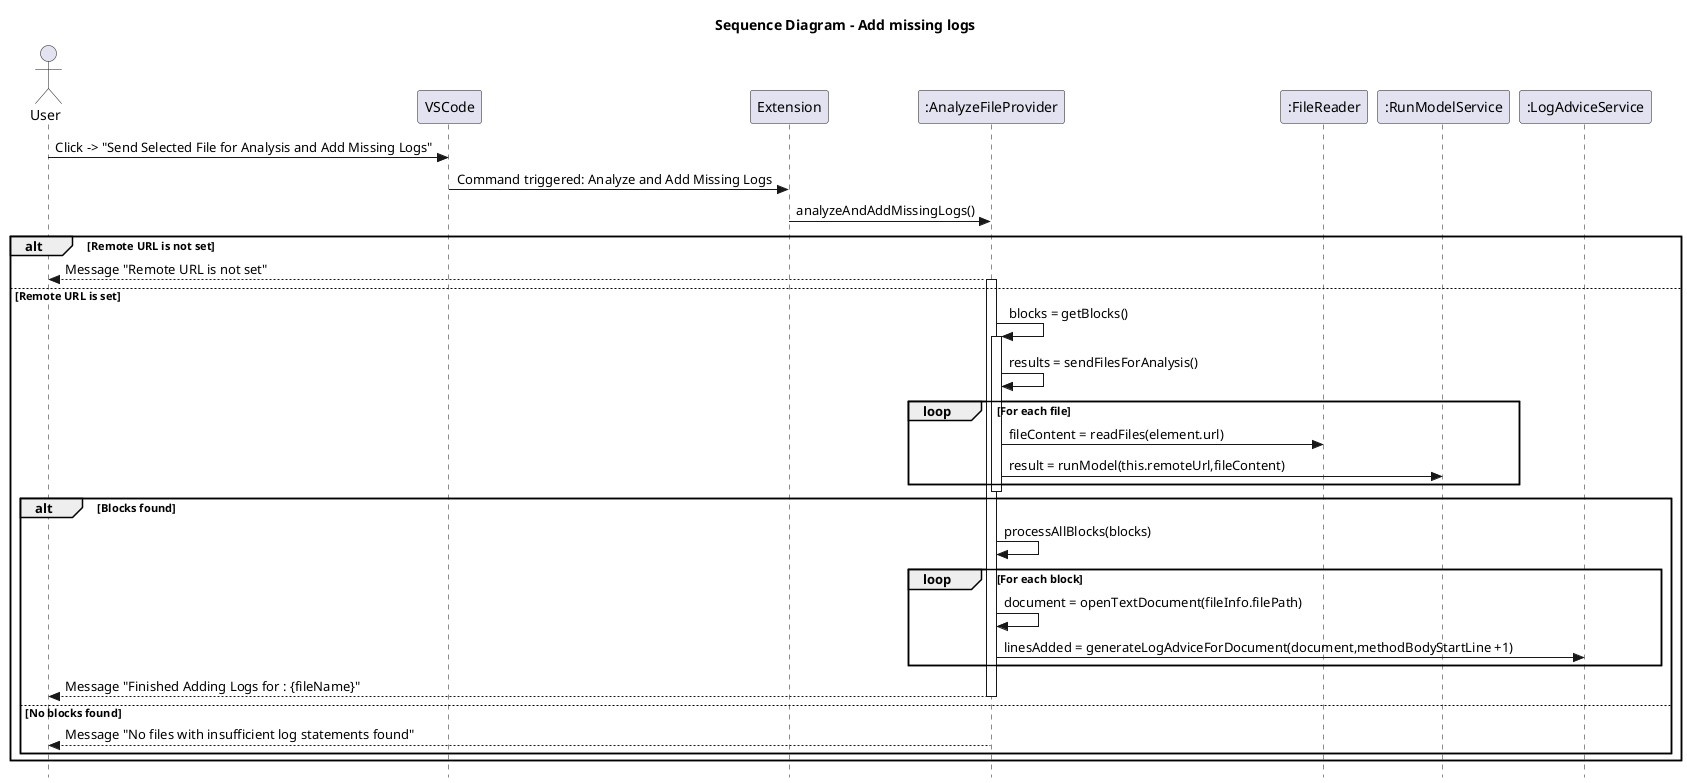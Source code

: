 @startuml ds - addMissingLogs
title Sequence Diagram - Add missing logs
skinparam style strictuml

actor User
participant "VSCode" as VS
participant "Extension" as EX
participant ":AnalyzeFileProvider" as AP
participant ":FileReader" as FR
participant ":RunModelService" as RMS
participant ":LogAdviceService" as LAS


User -> VS: Click -> "Send Selected File for Analysis and Add Missing Logs"
VS -> EX: Command triggered: Analyze and Add Missing Logs
EX -> AP: analyzeAndAddMissingLogs()

alt Remote URL is not set
    AP --> User: Message "Remote URL is not set"
else Remote URL is set
    activate AP
    AP -> AP: blocks = getBlocks()
    activate AP
    AP -> AP: results = sendFilesForAnalysis()
    
    loop For each file
        AP -> FR: fileContent = readFiles(element.url)
        AP -> RMS: result = runModel(this.remoteUrl,fileContent)
    end

    deactivate AP

    alt Blocks found
        activate AP
            AP -> AP: processAllBlocks(blocks)

            loop For each block
                AP -> AP : document = openTextDocument(fileInfo.filePath)
                AP -> LAS: linesAdded = generateLogAdviceForDocument(document,methodBodyStartLine +1)
            end
        AP --> User: Message "Finished Adding Logs for : {fileName}"
        deactivate AP
    else No blocks found
        AP --> User: Message "No files with insufficient log statements found"
    end
end

@enduml
